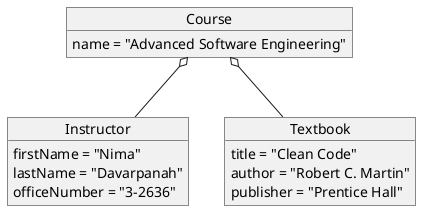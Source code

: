 @startuml
object Instructor {
    firstName = "Nima"
    lastName = "Davarpanah"
    officeNumber = "3-2636"
}

object Textbook {
    title = "Clean Code"
    author = "Robert C. Martin"
    publisher = "Prentice Hall"
}

object Course {
    name = "Advanced Software Engineering"
}

Course o-- Instructor
Course o-- Textbook
@enduml
